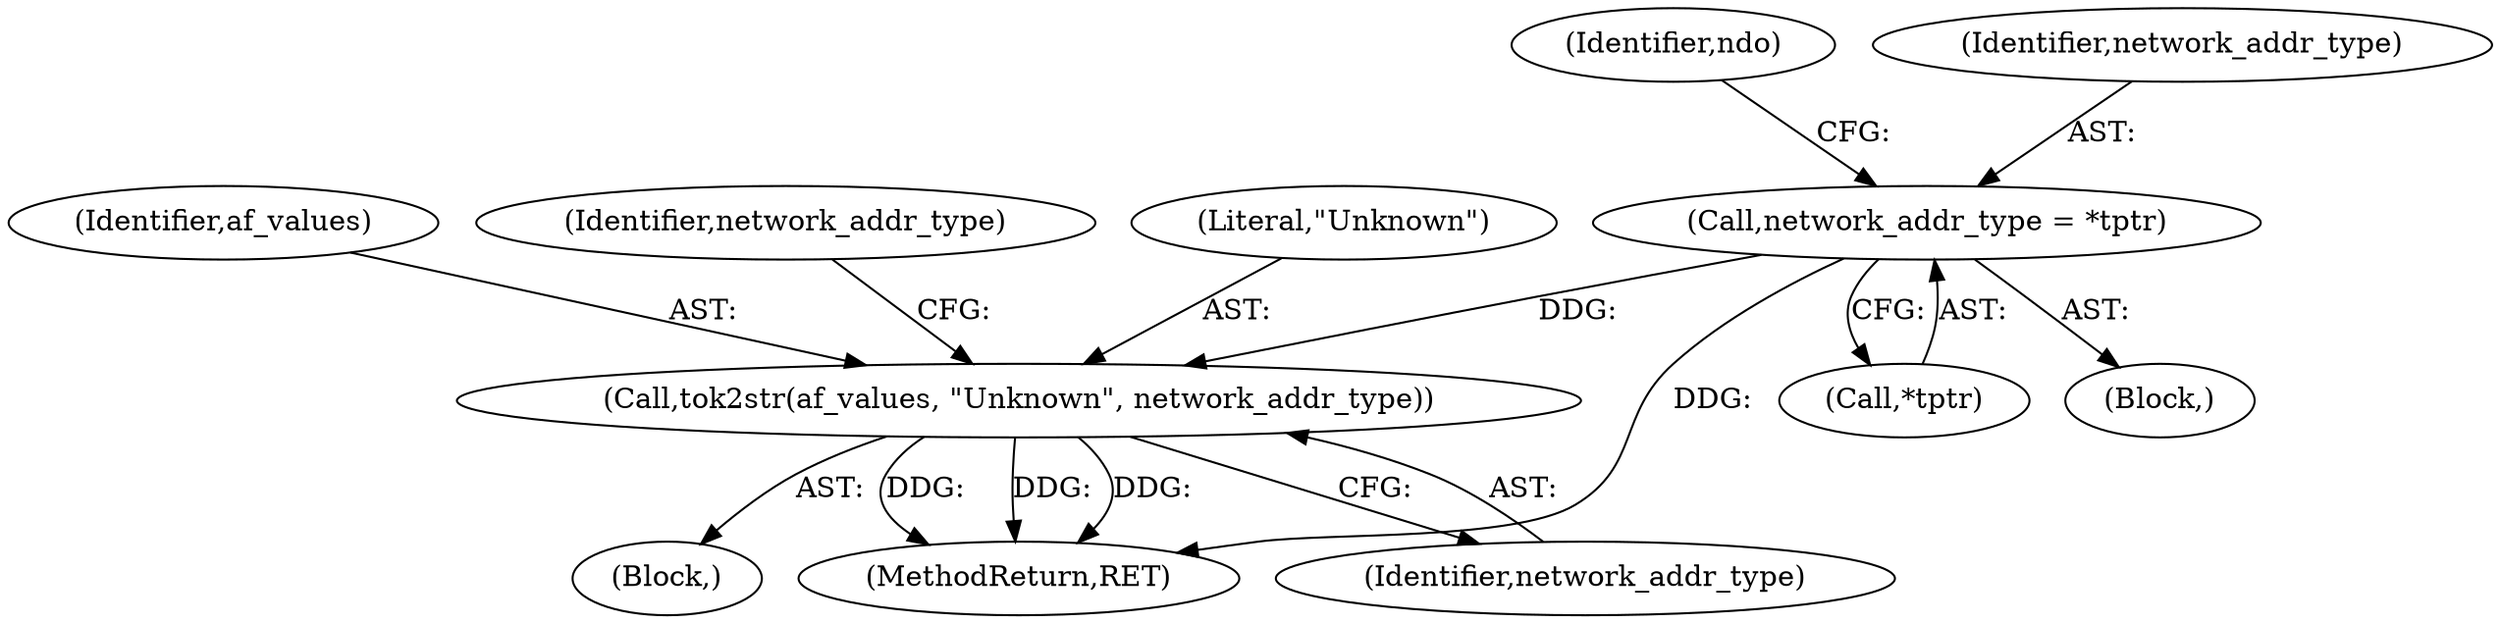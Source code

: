 digraph "0_tcpdump_5d340a5ca6e420a70297cdbdf777333f18bfdab7@pointer" {
"1000111" [label="(Call,network_addr_type = *tptr)"];
"1000121" [label="(Call,tok2str(af_values, \"Unknown\", network_addr_type))"];
"1000113" [label="(Call,*tptr)"];
"1000117" [label="(Identifier,ndo)"];
"1000120" [label="(Block,)"];
"1000122" [label="(Identifier,af_values)"];
"1000105" [label="(Block,)"];
"1000121" [label="(Call,tok2str(af_values, \"Unknown\", network_addr_type))"];
"1000111" [label="(Call,network_addr_type = *tptr)"];
"1000160" [label="(MethodReturn,RET)"];
"1000125" [label="(Identifier,network_addr_type)"];
"1000123" [label="(Literal,\"Unknown\")"];
"1000124" [label="(Identifier,network_addr_type)"];
"1000112" [label="(Identifier,network_addr_type)"];
"1000111" -> "1000105"  [label="AST: "];
"1000111" -> "1000113"  [label="CFG: "];
"1000112" -> "1000111"  [label="AST: "];
"1000113" -> "1000111"  [label="AST: "];
"1000117" -> "1000111"  [label="CFG: "];
"1000111" -> "1000160"  [label="DDG: "];
"1000111" -> "1000121"  [label="DDG: "];
"1000121" -> "1000120"  [label="AST: "];
"1000121" -> "1000124"  [label="CFG: "];
"1000122" -> "1000121"  [label="AST: "];
"1000123" -> "1000121"  [label="AST: "];
"1000124" -> "1000121"  [label="AST: "];
"1000125" -> "1000121"  [label="CFG: "];
"1000121" -> "1000160"  [label="DDG: "];
"1000121" -> "1000160"  [label="DDG: "];
"1000121" -> "1000160"  [label="DDG: "];
}
